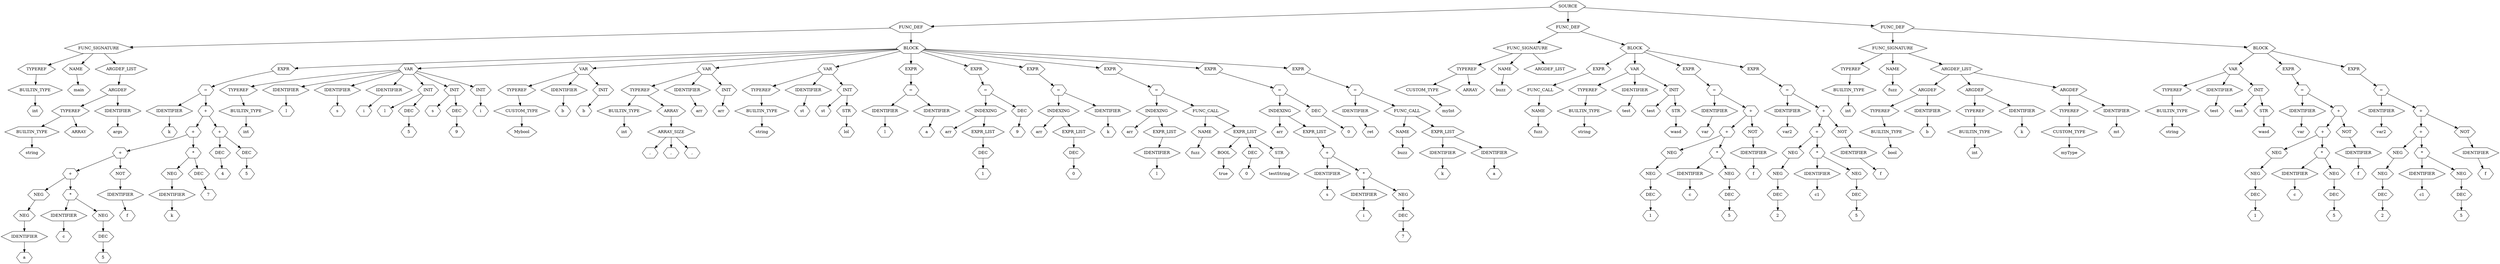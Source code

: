 digraph Tree {
    node [shape=hexagon];
    nodeSOURCE_0 [label="SOURCE"]
    nodeSOURCE_0 -> nodeFUNC_DEF_1;
    nodeFUNC_DEF_1 [label="FUNC_DEF"]
    nodeFUNC_DEF_1 -> nodeFUNC_SIGNATURE_2;
    nodeFUNC_SIGNATURE_2 [label="FUNC_SIGNATURE"]
    nodeFUNC_SIGNATURE_2 -> nodeTYPEREF_3;
    nodeTYPEREF_3 [label="TYPEREF"]
    nodeTYPEREF_3 -> nodeBUILTIN_TYPE_4;
    nodeBUILTIN_TYPE_4 [label="BUILTIN_TYPE"]
    nodeBUILTIN_TYPE_4 -> nodeint_5;
    nodeint_5 [label="int"]
    nodeFUNC_SIGNATURE_2 -> nodeNAME_6;
    nodeNAME_6 [label="NAME"]
    nodeNAME_6 -> nodemain_7;
    nodemain_7 [label="main"]
    nodeFUNC_SIGNATURE_2 -> nodeARGDEF_LIST_8;
    nodeARGDEF_LIST_8 [label="ARGDEF_LIST"]
    nodeARGDEF_LIST_8 -> nodeARGDEF_9;
    nodeARGDEF_9 [label="ARGDEF"]
    nodeARGDEF_9 -> nodeTYPEREF_10;
    nodeTYPEREF_10 [label="TYPEREF"]
    nodeTYPEREF_10 -> nodeBUILTIN_TYPE_11;
    nodeBUILTIN_TYPE_11 [label="BUILTIN_TYPE"]
    nodeBUILTIN_TYPE_11 -> nodestring_12;
    nodestring_12 [label="string"]
    nodeTYPEREF_10 -> nodeARRAY_13;
    nodeARRAY_13 [label="ARRAY"]
    nodeARGDEF_9 -> nodeIDENTIFIER_14;
    nodeIDENTIFIER_14 [label="IDENTIFIER"]
    nodeIDENTIFIER_14 -> nodeargs_15;
    nodeargs_15 [label="args"]
    nodeFUNC_DEF_1 -> nodeBLOCK_16;
    nodeBLOCK_16 [label="BLOCK"]
    nodeBLOCK_16 -> nodeEXPR_17;
    nodeEXPR_17 [label="EXPR"]
    nodeEXPR_17 -> nodeASSIGN_18;
    nodeASSIGN_18 [label="="]
    nodeASSIGN_18 -> nodeIDENTIFIER_19;
    nodeIDENTIFIER_19 [label="IDENTIFIER"]
    nodeIDENTIFIER_19 -> nodek_20;
    nodek_20 [label="k"]
    nodeASSIGN_18 -> nodePLUS_21;
    nodePLUS_21 [label="+"]
    nodePLUS_21 -> nodePLUS_22;
    nodePLUS_22 [label="+"]
    nodePLUS_22 -> nodePLUS_23;
    nodePLUS_23 [label="+"]
    nodePLUS_23 -> nodePLUS_24;
    nodePLUS_24 [label="+"]
    nodePLUS_24 -> nodeNEG_25;
    nodeNEG_25 [label="NEG"]
    nodeNEG_25 -> nodeNEG_26;
    nodeNEG_26 [label="NEG"]
    nodeNEG_26 -> nodeIDENTIFIER_27;
    nodeIDENTIFIER_27 [label="IDENTIFIER"]
    nodeIDENTIFIER_27 -> nodea_28;
    nodea_28 [label="a"]
    nodePLUS_24 -> nodeMUL_29;
    nodeMUL_29 [label="*"]
    nodeMUL_29 -> nodeIDENTIFIER_30;
    nodeIDENTIFIER_30 [label="IDENTIFIER"]
    nodeIDENTIFIER_30 -> nodec_31;
    nodec_31 [label="c"]
    nodeMUL_29 -> nodeNEG_32;
    nodeNEG_32 [label="NEG"]
    nodeNEG_32 -> nodeDEC_33;
    nodeDEC_33 [label="DEC"]
    nodeDEC_33 -> node5_34;
    node5_34 [label="5"]
    nodePLUS_23 -> nodeNOT_35;
    nodeNOT_35 [label="NOT"]
    nodeNOT_35 -> nodeIDENTIFIER_36;
    nodeIDENTIFIER_36 [label="IDENTIFIER"]
    nodeIDENTIFIER_36 -> nodef_37;
    nodef_37 [label="f"]
    nodePLUS_22 -> nodeMUL_38;
    nodeMUL_38 [label="*"]
    nodeMUL_38 -> nodeNEG_39;
    nodeNEG_39 [label="NEG"]
    nodeNEG_39 -> nodeIDENTIFIER_40;
    nodeIDENTIFIER_40 [label="IDENTIFIER"]
    nodeIDENTIFIER_40 -> nodek_41;
    nodek_41 [label="k"]
    nodeMUL_38 -> nodeDEC_42;
    nodeDEC_42 [label="DEC"]
    nodeDEC_42 -> node7_43;
    node7_43 [label="7"]
    nodePLUS_21 -> nodePLUS_44;
    nodePLUS_44 [label="+"]
    nodePLUS_44 -> nodeDEC_45;
    nodeDEC_45 [label="DEC"]
    nodeDEC_45 -> node4_46;
    node4_46 [label="4"]
    nodePLUS_44 -> nodeDEC_47;
    nodeDEC_47 [label="DEC"]
    nodeDEC_47 -> node5_48;
    node5_48 [label="5"]
    nodeBLOCK_16 -> nodeVAR_49;
    nodeVAR_49 [label="VAR"]
    nodeVAR_49 -> nodeTYPEREF_50;
    nodeTYPEREF_50 [label="TYPEREF"]
    nodeTYPEREF_50 -> nodeBUILTIN_TYPE_51;
    nodeBUILTIN_TYPE_51 [label="BUILTIN_TYPE"]
    nodeBUILTIN_TYPE_51 -> nodeint_52;
    nodeint_52 [label="int"]
    nodeVAR_49 -> nodeIDENTIFIER_53;
    nodeIDENTIFIER_53 [label="IDENTIFIER"]
    nodeIDENTIFIER_53 -> nodel_54;
    nodel_54 [label="l"]
    nodeVAR_49 -> nodeIDENTIFIER_55;
    nodeIDENTIFIER_55 [label="IDENTIFIER"]
    nodeIDENTIFIER_55 -> nodes_56;
    nodes_56 [label="s"]
    nodeVAR_49 -> nodeIDENTIFIER_57;
    nodeIDENTIFIER_57 [label="IDENTIFIER"]
    nodeIDENTIFIER_57 -> nodei_58;
    nodei_58 [label="i"]
    nodeVAR_49 -> nodeINIT_59;
    nodeINIT_59 [label="INIT"]
    nodeINIT_59 -> nodel_60;
    nodel_60 [label="l"]
    nodeINIT_59 -> nodeDEC_61;
    nodeDEC_61 [label="DEC"]
    nodeDEC_61 -> node5_62;
    node5_62 [label="5"]
    nodeVAR_49 -> nodeINIT_63;
    nodeINIT_63 [label="INIT"]
    nodeINIT_63 -> nodes_64;
    nodes_64 [label="s"]
    nodeINIT_63 -> nodeDEC_65;
    nodeDEC_65 [label="DEC"]
    nodeDEC_65 -> node9_66;
    node9_66 [label="9"]
    nodeVAR_49 -> nodeINIT_67;
    nodeINIT_67 [label="INIT"]
    nodeINIT_67 -> nodei_68;
    nodei_68 [label="i"]
    nodeBLOCK_16 -> nodeVAR_69;
    nodeVAR_69 [label="VAR"]
    nodeVAR_69 -> nodeTYPEREF_70;
    nodeTYPEREF_70 [label="TYPEREF"]
    nodeTYPEREF_70 -> nodeCUSTOM_TYPE_71;
    nodeCUSTOM_TYPE_71 [label="CUSTOM_TYPE"]
    nodeCUSTOM_TYPE_71 -> nodeMybool_72;
    nodeMybool_72 [label="Mybool"]
    nodeVAR_69 -> nodeIDENTIFIER_73;
    nodeIDENTIFIER_73 [label="IDENTIFIER"]
    nodeIDENTIFIER_73 -> nodeb_74;
    nodeb_74 [label="b"]
    nodeVAR_69 -> nodeINIT_75;
    nodeINIT_75 [label="INIT"]
    nodeINIT_75 -> nodeb_76;
    nodeb_76 [label="b"]
    nodeBLOCK_16 -> nodeVAR_77;
    nodeVAR_77 [label="VAR"]
    nodeVAR_77 -> nodeTYPEREF_78;
    nodeTYPEREF_78 [label="TYPEREF"]
    nodeTYPEREF_78 -> nodeBUILTIN_TYPE_79;
    nodeBUILTIN_TYPE_79 [label="BUILTIN_TYPE"]
    nodeBUILTIN_TYPE_79 -> nodeint_80;
    nodeint_80 [label="int"]
    nodeTYPEREF_78 -> nodeARRAY_81;
    nodeARRAY_81 [label="ARRAY"]
    nodeARRAY_81 -> nodeARRAY_SIZE_82;
    nodeARRAY_SIZE_82 [label="ARRAY_SIZE"]
    nodeARRAY_SIZE_82 -> nodeCOMMA_83;
    nodeCOMMA_83 [label=","]
    nodeARRAY_SIZE_82 -> nodeCOMMA_84;
    nodeCOMMA_84 [label=","]
    nodeARRAY_SIZE_82 -> nodeCOMMA_85;
    nodeCOMMA_85 [label=","]
    nodeVAR_77 -> nodeIDENTIFIER_86;
    nodeIDENTIFIER_86 [label="IDENTIFIER"]
    nodeIDENTIFIER_86 -> nodearr_87;
    nodearr_87 [label="arr"]
    nodeVAR_77 -> nodeINIT_88;
    nodeINIT_88 [label="INIT"]
    nodeINIT_88 -> nodearr_89;
    nodearr_89 [label="arr"]
    nodeBLOCK_16 -> nodeVAR_90;
    nodeVAR_90 [label="VAR"]
    nodeVAR_90 -> nodeTYPEREF_91;
    nodeTYPEREF_91 [label="TYPEREF"]
    nodeTYPEREF_91 -> nodeBUILTIN_TYPE_92;
    nodeBUILTIN_TYPE_92 [label="BUILTIN_TYPE"]
    nodeBUILTIN_TYPE_92 -> nodestring_93;
    nodestring_93 [label="string"]
    nodeVAR_90 -> nodeIDENTIFIER_94;
    nodeIDENTIFIER_94 [label="IDENTIFIER"]
    nodeIDENTIFIER_94 -> nodest_95;
    nodest_95 [label="st"]
    nodeVAR_90 -> nodeINIT_96;
    nodeINIT_96 [label="INIT"]
    nodeINIT_96 -> nodest_97;
    nodest_97 [label="st"]
    nodeINIT_96 -> nodeSTR_98;
    nodeSTR_98 [label="STR"]
    nodeSTR_98 -> nodelol_99;
    nodelol_99 [label="lol"]
    nodeBLOCK_16 -> nodeEXPR_100;
    nodeEXPR_100 [label="EXPR"]
    nodeEXPR_100 -> nodeASSIGN_101;
    nodeASSIGN_101 [label="="]
    nodeASSIGN_101 -> nodeIDENTIFIER_102;
    nodeIDENTIFIER_102 [label="IDENTIFIER"]
    nodeIDENTIFIER_102 -> nodel_103;
    nodel_103 [label="l"]
    nodeASSIGN_101 -> nodeIDENTIFIER_104;
    nodeIDENTIFIER_104 [label="IDENTIFIER"]
    nodeIDENTIFIER_104 -> nodea_105;
    nodea_105 [label="a"]
    nodeBLOCK_16 -> nodeEXPR_106;
    nodeEXPR_106 [label="EXPR"]
    nodeEXPR_106 -> nodeASSIGN_107;
    nodeASSIGN_107 [label="="]
    nodeASSIGN_107 -> nodeINDEXING_108;
    nodeINDEXING_108 [label="INDEXING"]
    nodeINDEXING_108 -> nodearr_109;
    nodearr_109 [label="arr"]
    nodeINDEXING_108 -> nodeEXPR_LIST_110;
    nodeEXPR_LIST_110 [label="EXPR_LIST"]
    nodeEXPR_LIST_110 -> nodeDEC_111;
    nodeDEC_111 [label="DEC"]
    nodeDEC_111 -> node1_112;
    node1_112 [label="1"]
    nodeASSIGN_107 -> nodeDEC_113;
    nodeDEC_113 [label="DEC"]
    nodeDEC_113 -> node9_114;
    node9_114 [label="9"]
    nodeBLOCK_16 -> nodeEXPR_115;
    nodeEXPR_115 [label="EXPR"]
    nodeEXPR_115 -> nodeASSIGN_116;
    nodeASSIGN_116 [label="="]
    nodeASSIGN_116 -> nodeINDEXING_117;
    nodeINDEXING_117 [label="INDEXING"]
    nodeINDEXING_117 -> nodearr_118;
    nodearr_118 [label="arr"]
    nodeINDEXING_117 -> nodeEXPR_LIST_119;
    nodeEXPR_LIST_119 [label="EXPR_LIST"]
    nodeEXPR_LIST_119 -> nodeDEC_120;
    nodeDEC_120 [label="DEC"]
    nodeDEC_120 -> node0_121;
    node0_121 [label="0"]
    nodeASSIGN_116 -> nodeIDENTIFIER_122;
    nodeIDENTIFIER_122 [label="IDENTIFIER"]
    nodeIDENTIFIER_122 -> nodek_123;
    nodek_123 [label="k"]
    nodeBLOCK_16 -> nodeEXPR_124;
    nodeEXPR_124 [label="EXPR"]
    nodeEXPR_124 -> nodeASSIGN_125;
    nodeASSIGN_125 [label="="]
    nodeASSIGN_125 -> nodeINDEXING_126;
    nodeINDEXING_126 [label="INDEXING"]
    nodeINDEXING_126 -> nodearr_127;
    nodearr_127 [label="arr"]
    nodeINDEXING_126 -> nodeEXPR_LIST_128;
    nodeEXPR_LIST_128 [label="EXPR_LIST"]
    nodeEXPR_LIST_128 -> nodeIDENTIFIER_129;
    nodeIDENTIFIER_129 [label="IDENTIFIER"]
    nodeIDENTIFIER_129 -> nodel_130;
    nodel_130 [label="l"]
    nodeASSIGN_125 -> nodeFUNC_CALL_131;
    nodeFUNC_CALL_131 [label="FUNC_CALL"]
    nodeFUNC_CALL_131 -> nodeNAME_132;
    nodeNAME_132 [label="NAME"]
    nodeNAME_132 -> nodefuzz_133;
    nodefuzz_133 [label="fuzz"]
    nodeFUNC_CALL_131 -> nodeEXPR_LIST_134;
    nodeEXPR_LIST_134 [label="EXPR_LIST"]
    nodeEXPR_LIST_134 -> nodeBOOL_135;
    nodeBOOL_135 [label="BOOL"]
    nodeBOOL_135 -> nodetrue_136;
    nodetrue_136 [label="true"]
    nodeEXPR_LIST_134 -> nodeDEC_137;
    nodeDEC_137 [label="DEC"]
    nodeDEC_137 -> node0_138;
    node0_138 [label="0"]
    nodeEXPR_LIST_134 -> nodeSTR_139;
    nodeSTR_139 [label="STR"]
    nodeSTR_139 -> nodetestString_140;
    nodetestString_140 [label="testString"]
    nodeBLOCK_16 -> nodeEXPR_141;
    nodeEXPR_141 [label="EXPR"]
    nodeEXPR_141 -> nodeASSIGN_142;
    nodeASSIGN_142 [label="="]
    nodeASSIGN_142 -> nodeINDEXING_143;
    nodeINDEXING_143 [label="INDEXING"]
    nodeINDEXING_143 -> nodearr_144;
    nodearr_144 [label="arr"]
    nodeINDEXING_143 -> nodeEXPR_LIST_145;
    nodeEXPR_LIST_145 [label="EXPR_LIST"]
    nodeEXPR_LIST_145 -> nodePLUS_146;
    nodePLUS_146 [label="+"]
    nodePLUS_146 -> nodeIDENTIFIER_147;
    nodeIDENTIFIER_147 [label="IDENTIFIER"]
    nodeIDENTIFIER_147 -> nodes_148;
    nodes_148 [label="s"]
    nodePLUS_146 -> nodeMUL_149;
    nodeMUL_149 [label="*"]
    nodeMUL_149 -> nodeIDENTIFIER_150;
    nodeIDENTIFIER_150 [label="IDENTIFIER"]
    nodeIDENTIFIER_150 -> nodei_151;
    nodei_151 [label="i"]
    nodeMUL_149 -> nodeNEG_152;
    nodeNEG_152 [label="NEG"]
    nodeNEG_152 -> nodeDEC_153;
    nodeDEC_153 [label="DEC"]
    nodeDEC_153 -> node7_154;
    node7_154 [label="7"]
    nodeASSIGN_142 -> nodeDEC_155;
    nodeDEC_155 [label="DEC"]
    nodeDEC_155 -> node0_156;
    node0_156 [label="0"]
    nodeBLOCK_16 -> nodeEXPR_157;
    nodeEXPR_157 [label="EXPR"]
    nodeEXPR_157 -> nodeASSIGN_158;
    nodeASSIGN_158 [label="="]
    nodeASSIGN_158 -> nodeIDENTIFIER_159;
    nodeIDENTIFIER_159 [label="IDENTIFIER"]
    nodeIDENTIFIER_159 -> noderet_160;
    noderet_160 [label="ret"]
    nodeASSIGN_158 -> nodeFUNC_CALL_161;
    nodeFUNC_CALL_161 [label="FUNC_CALL"]
    nodeFUNC_CALL_161 -> nodeNAME_162;
    nodeNAME_162 [label="NAME"]
    nodeNAME_162 -> nodebuzz_163;
    nodebuzz_163 [label="buzz"]
    nodeFUNC_CALL_161 -> nodeEXPR_LIST_164;
    nodeEXPR_LIST_164 [label="EXPR_LIST"]
    nodeEXPR_LIST_164 -> nodeIDENTIFIER_165;
    nodeIDENTIFIER_165 [label="IDENTIFIER"]
    nodeIDENTIFIER_165 -> nodek_166;
    nodek_166 [label="k"]
    nodeEXPR_LIST_164 -> nodeIDENTIFIER_167;
    nodeIDENTIFIER_167 [label="IDENTIFIER"]
    nodeIDENTIFIER_167 -> nodea_168;
    nodea_168 [label="a"]
    nodeSOURCE_0 -> nodeFUNC_DEF_169;
    nodeFUNC_DEF_169 [label="FUNC_DEF"]
    nodeFUNC_DEF_169 -> nodeFUNC_SIGNATURE_170;
    nodeFUNC_SIGNATURE_170 [label="FUNC_SIGNATURE"]
    nodeFUNC_SIGNATURE_170 -> nodeTYPEREF_171;
    nodeTYPEREF_171 [label="TYPEREF"]
    nodeTYPEREF_171 -> nodeCUSTOM_TYPE_172;
    nodeCUSTOM_TYPE_172 [label="CUSTOM_TYPE"]
    nodeCUSTOM_TYPE_172 -> nodemyInt_173;
    nodemyInt_173 [label="myInt"]
    nodeTYPEREF_171 -> nodeARRAY_174;
    nodeARRAY_174 [label="ARRAY"]
    nodeFUNC_SIGNATURE_170 -> nodeNAME_175;
    nodeNAME_175 [label="NAME"]
    nodeNAME_175 -> nodebuzz_176;
    nodebuzz_176 [label="buzz"]
    nodeFUNC_SIGNATURE_170 -> nodeARGDEF_LIST_177;
    nodeARGDEF_LIST_177 [label="ARGDEF_LIST"]
    nodeFUNC_DEF_169 -> nodeBLOCK_178;
    nodeBLOCK_178 [label="BLOCK"]
    nodeBLOCK_178 -> nodeEXPR_179;
    nodeEXPR_179 [label="EXPR"]
    nodeEXPR_179 -> nodeFUNC_CALL_180;
    nodeFUNC_CALL_180 [label="FUNC_CALL"]
    nodeFUNC_CALL_180 -> nodeNAME_181;
    nodeNAME_181 [label="NAME"]
    nodeNAME_181 -> nodefuzz_182;
    nodefuzz_182 [label="fuzz"]
    nodeBLOCK_178 -> nodeVAR_183;
    nodeVAR_183 [label="VAR"]
    nodeVAR_183 -> nodeTYPEREF_184;
    nodeTYPEREF_184 [label="TYPEREF"]
    nodeTYPEREF_184 -> nodeBUILTIN_TYPE_185;
    nodeBUILTIN_TYPE_185 [label="BUILTIN_TYPE"]
    nodeBUILTIN_TYPE_185 -> nodestring_186;
    nodestring_186 [label="string"]
    nodeVAR_183 -> nodeIDENTIFIER_187;
    nodeIDENTIFIER_187 [label="IDENTIFIER"]
    nodeIDENTIFIER_187 -> nodetest_188;
    nodetest_188 [label="test"]
    nodeVAR_183 -> nodeINIT_189;
    nodeINIT_189 [label="INIT"]
    nodeINIT_189 -> nodetest_190;
    nodetest_190 [label="test"]
    nodeINIT_189 -> nodeSTR_191;
    nodeSTR_191 [label="STR"]
    nodeSTR_191 -> nodewasd_192;
    nodewasd_192 [label="wasd"]
    nodeBLOCK_178 -> nodeEXPR_193;
    nodeEXPR_193 [label="EXPR"]
    nodeEXPR_193 -> nodeASSIGN_194;
    nodeASSIGN_194 [label="="]
    nodeASSIGN_194 -> nodeIDENTIFIER_195;
    nodeIDENTIFIER_195 [label="IDENTIFIER"]
    nodeIDENTIFIER_195 -> nodevar_196;
    nodevar_196 [label="var"]
    nodeASSIGN_194 -> nodePLUS_197;
    nodePLUS_197 [label="+"]
    nodePLUS_197 -> nodePLUS_198;
    nodePLUS_198 [label="+"]
    nodePLUS_198 -> nodeNEG_199;
    nodeNEG_199 [label="NEG"]
    nodeNEG_199 -> nodeNEG_200;
    nodeNEG_200 [label="NEG"]
    nodeNEG_200 -> nodeDEC_201;
    nodeDEC_201 [label="DEC"]
    nodeDEC_201 -> node1_202;
    node1_202 [label="1"]
    nodePLUS_198 -> nodeMUL_203;
    nodeMUL_203 [label="*"]
    nodeMUL_203 -> nodeIDENTIFIER_204;
    nodeIDENTIFIER_204 [label="IDENTIFIER"]
    nodeIDENTIFIER_204 -> nodec_205;
    nodec_205 [label="c"]
    nodeMUL_203 -> nodeNEG_206;
    nodeNEG_206 [label="NEG"]
    nodeNEG_206 -> nodeDEC_207;
    nodeDEC_207 [label="DEC"]
    nodeDEC_207 -> node5_208;
    node5_208 [label="5"]
    nodePLUS_197 -> nodeNOT_209;
    nodeNOT_209 [label="NOT"]
    nodeNOT_209 -> nodeIDENTIFIER_210;
    nodeIDENTIFIER_210 [label="IDENTIFIER"]
    nodeIDENTIFIER_210 -> nodef_211;
    nodef_211 [label="f"]
    nodeBLOCK_178 -> nodeEXPR_212;
    nodeEXPR_212 [label="EXPR"]
    nodeEXPR_212 -> nodeASSIGN_213;
    nodeASSIGN_213 [label="="]
    nodeASSIGN_213 -> nodeIDENTIFIER_214;
    nodeIDENTIFIER_214 [label="IDENTIFIER"]
    nodeIDENTIFIER_214 -> nodevar2_215;
    nodevar2_215 [label="var2"]
    nodeASSIGN_213 -> nodePLUS_216;
    nodePLUS_216 [label="+"]
    nodePLUS_216 -> nodePLUS_217;
    nodePLUS_217 [label="+"]
    nodePLUS_217 -> nodeNEG_218;
    nodeNEG_218 [label="NEG"]
    nodeNEG_218 -> nodeNEG_219;
    nodeNEG_219 [label="NEG"]
    nodeNEG_219 -> nodeDEC_220;
    nodeDEC_220 [label="DEC"]
    nodeDEC_220 -> node2_221;
    node2_221 [label="2"]
    nodePLUS_217 -> nodeMUL_222;
    nodeMUL_222 [label="*"]
    nodeMUL_222 -> nodeIDENTIFIER_223;
    nodeIDENTIFIER_223 [label="IDENTIFIER"]
    nodeIDENTIFIER_223 -> nodec1_224;
    nodec1_224 [label="c1"]
    nodeMUL_222 -> nodeNEG_225;
    nodeNEG_225 [label="NEG"]
    nodeNEG_225 -> nodeDEC_226;
    nodeDEC_226 [label="DEC"]
    nodeDEC_226 -> node5_227;
    node5_227 [label="5"]
    nodePLUS_216 -> nodeNOT_228;
    nodeNOT_228 [label="NOT"]
    nodeNOT_228 -> nodeIDENTIFIER_229;
    nodeIDENTIFIER_229 [label="IDENTIFIER"]
    nodeIDENTIFIER_229 -> nodef_230;
    nodef_230 [label="f"]
    nodeSOURCE_0 -> nodeFUNC_DEF_231;
    nodeFUNC_DEF_231 [label="FUNC_DEF"]
    nodeFUNC_DEF_231 -> nodeFUNC_SIGNATURE_232;
    nodeFUNC_SIGNATURE_232 [label="FUNC_SIGNATURE"]
    nodeFUNC_SIGNATURE_232 -> nodeTYPEREF_233;
    nodeTYPEREF_233 [label="TYPEREF"]
    nodeTYPEREF_233 -> nodeBUILTIN_TYPE_234;
    nodeBUILTIN_TYPE_234 [label="BUILTIN_TYPE"]
    nodeBUILTIN_TYPE_234 -> nodeint_235;
    nodeint_235 [label="int"]
    nodeFUNC_SIGNATURE_232 -> nodeNAME_236;
    nodeNAME_236 [label="NAME"]
    nodeNAME_236 -> nodefuzz_237;
    nodefuzz_237 [label="fuzz"]
    nodeFUNC_SIGNATURE_232 -> nodeARGDEF_LIST_238;
    nodeARGDEF_LIST_238 [label="ARGDEF_LIST"]
    nodeARGDEF_LIST_238 -> nodeARGDEF_239;
    nodeARGDEF_239 [label="ARGDEF"]
    nodeARGDEF_239 -> nodeTYPEREF_240;
    nodeTYPEREF_240 [label="TYPEREF"]
    nodeTYPEREF_240 -> nodeBUILTIN_TYPE_241;
    nodeBUILTIN_TYPE_241 [label="BUILTIN_TYPE"]
    nodeBUILTIN_TYPE_241 -> nodebool_242;
    nodebool_242 [label="bool"]
    nodeARGDEF_239 -> nodeIDENTIFIER_243;
    nodeIDENTIFIER_243 [label="IDENTIFIER"]
    nodeIDENTIFIER_243 -> nodeb_244;
    nodeb_244 [label="b"]
    nodeARGDEF_LIST_238 -> nodeARGDEF_245;
    nodeARGDEF_245 [label="ARGDEF"]
    nodeARGDEF_245 -> nodeTYPEREF_246;
    nodeTYPEREF_246 [label="TYPEREF"]
    nodeTYPEREF_246 -> nodeBUILTIN_TYPE_247;
    nodeBUILTIN_TYPE_247 [label="BUILTIN_TYPE"]
    nodeBUILTIN_TYPE_247 -> nodeint_248;
    nodeint_248 [label="int"]
    nodeARGDEF_245 -> nodeIDENTIFIER_249;
    nodeIDENTIFIER_249 [label="IDENTIFIER"]
    nodeIDENTIFIER_249 -> nodek_250;
    nodek_250 [label="k"]
    nodeARGDEF_LIST_238 -> nodeARGDEF_251;
    nodeARGDEF_251 [label="ARGDEF"]
    nodeARGDEF_251 -> nodeTYPEREF_252;
    nodeTYPEREF_252 [label="TYPEREF"]
    nodeTYPEREF_252 -> nodeCUSTOM_TYPE_253;
    nodeCUSTOM_TYPE_253 [label="CUSTOM_TYPE"]
    nodeCUSTOM_TYPE_253 -> nodemyType_254;
    nodemyType_254 [label="myType"]
    nodeARGDEF_251 -> nodeIDENTIFIER_255;
    nodeIDENTIFIER_255 [label="IDENTIFIER"]
    nodeIDENTIFIER_255 -> nodemt_256;
    nodemt_256 [label="mt"]
    nodeFUNC_DEF_231 -> nodeBLOCK_257;
    nodeBLOCK_257 [label="BLOCK"]
    nodeBLOCK_257 -> nodeVAR_258;
    nodeVAR_258 [label="VAR"]
    nodeVAR_258 -> nodeTYPEREF_259;
    nodeTYPEREF_259 [label="TYPEREF"]
    nodeTYPEREF_259 -> nodeBUILTIN_TYPE_260;
    nodeBUILTIN_TYPE_260 [label="BUILTIN_TYPE"]
    nodeBUILTIN_TYPE_260 -> nodestring_261;
    nodestring_261 [label="string"]
    nodeVAR_258 -> nodeIDENTIFIER_262;
    nodeIDENTIFIER_262 [label="IDENTIFIER"]
    nodeIDENTIFIER_262 -> nodetest_263;
    nodetest_263 [label="test"]
    nodeVAR_258 -> nodeINIT_264;
    nodeINIT_264 [label="INIT"]
    nodeINIT_264 -> nodetest_265;
    nodetest_265 [label="test"]
    nodeINIT_264 -> nodeSTR_266;
    nodeSTR_266 [label="STR"]
    nodeSTR_266 -> nodewasd_267;
    nodewasd_267 [label="wasd"]
    nodeBLOCK_257 -> nodeEXPR_268;
    nodeEXPR_268 [label="EXPR"]
    nodeEXPR_268 -> nodeASSIGN_269;
    nodeASSIGN_269 [label="="]
    nodeASSIGN_269 -> nodeIDENTIFIER_270;
    nodeIDENTIFIER_270 [label="IDENTIFIER"]
    nodeIDENTIFIER_270 -> nodevar_271;
    nodevar_271 [label="var"]
    nodeASSIGN_269 -> nodePLUS_272;
    nodePLUS_272 [label="+"]
    nodePLUS_272 -> nodePLUS_273;
    nodePLUS_273 [label="+"]
    nodePLUS_273 -> nodeNEG_274;
    nodeNEG_274 [label="NEG"]
    nodeNEG_274 -> nodeNEG_275;
    nodeNEG_275 [label="NEG"]
    nodeNEG_275 -> nodeDEC_276;
    nodeDEC_276 [label="DEC"]
    nodeDEC_276 -> node1_277;
    node1_277 [label="1"]
    nodePLUS_273 -> nodeMUL_278;
    nodeMUL_278 [label="*"]
    nodeMUL_278 -> nodeIDENTIFIER_279;
    nodeIDENTIFIER_279 [label="IDENTIFIER"]
    nodeIDENTIFIER_279 -> nodec_280;
    nodec_280 [label="c"]
    nodeMUL_278 -> nodeNEG_281;
    nodeNEG_281 [label="NEG"]
    nodeNEG_281 -> nodeDEC_282;
    nodeDEC_282 [label="DEC"]
    nodeDEC_282 -> node5_283;
    node5_283 [label="5"]
    nodePLUS_272 -> nodeNOT_284;
    nodeNOT_284 [label="NOT"]
    nodeNOT_284 -> nodeIDENTIFIER_285;
    nodeIDENTIFIER_285 [label="IDENTIFIER"]
    nodeIDENTIFIER_285 -> nodef_286;
    nodef_286 [label="f"]
    nodeBLOCK_257 -> nodeEXPR_287;
    nodeEXPR_287 [label="EXPR"]
    nodeEXPR_287 -> nodeASSIGN_288;
    nodeASSIGN_288 [label="="]
    nodeASSIGN_288 -> nodeIDENTIFIER_289;
    nodeIDENTIFIER_289 [label="IDENTIFIER"]
    nodeIDENTIFIER_289 -> nodevar2_290;
    nodevar2_290 [label="var2"]
    nodeASSIGN_288 -> nodePLUS_291;
    nodePLUS_291 [label="+"]
    nodePLUS_291 -> nodePLUS_292;
    nodePLUS_292 [label="+"]
    nodePLUS_292 -> nodeNEG_293;
    nodeNEG_293 [label="NEG"]
    nodeNEG_293 -> nodeNEG_294;
    nodeNEG_294 [label="NEG"]
    nodeNEG_294 -> nodeDEC_295;
    nodeDEC_295 [label="DEC"]
    nodeDEC_295 -> node2_296;
    node2_296 [label="2"]
    nodePLUS_292 -> nodeMUL_297;
    nodeMUL_297 [label="*"]
    nodeMUL_297 -> nodeIDENTIFIER_298;
    nodeIDENTIFIER_298 [label="IDENTIFIER"]
    nodeIDENTIFIER_298 -> nodec1_299;
    nodec1_299 [label="c1"]
    nodeMUL_297 -> nodeNEG_300;
    nodeNEG_300 [label="NEG"]
    nodeNEG_300 -> nodeDEC_301;
    nodeDEC_301 [label="DEC"]
    nodeDEC_301 -> node5_302;
    node5_302 [label="5"]
    nodePLUS_291 -> nodeNOT_303;
    nodeNOT_303 [label="NOT"]
    nodeNOT_303 -> nodeIDENTIFIER_304;
    nodeIDENTIFIER_304 [label="IDENTIFIER"]
    nodeIDENTIFIER_304 -> nodef_305;
    nodef_305 [label="f"]
}
